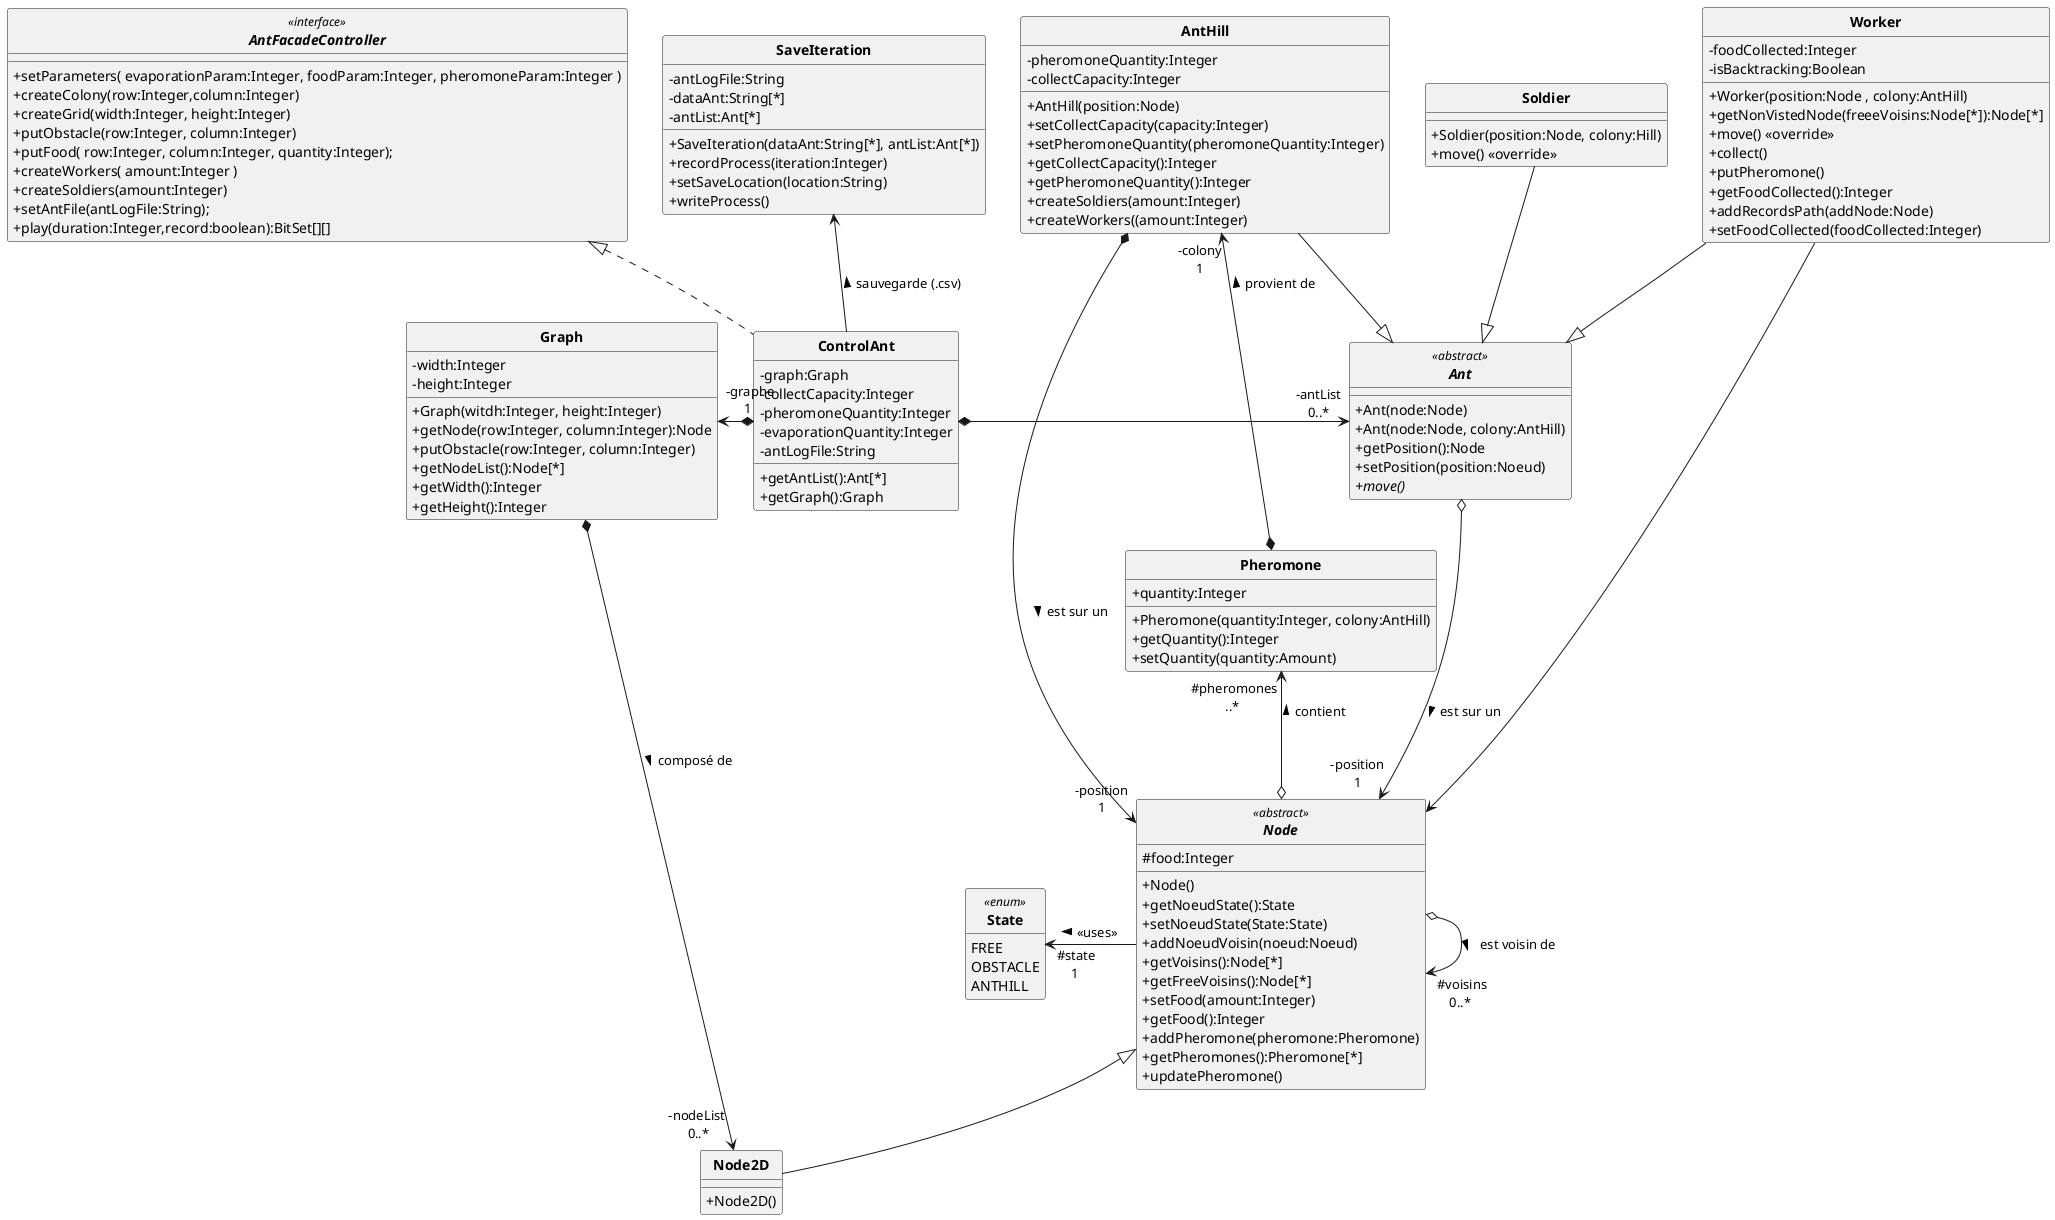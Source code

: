 @startuml
'https://plantuml.com/sequence-diagram
allow_mixing
skinparam style strictuml
skinparam classAttributeIconSize 0
skinparam circledCharacterRadius 0
skinparam circledCharacterFontSize 0
skinparam classFontStyle Bold
'autonumber
hide enum methods

'Controleur
interface AntFacadeController <<interface>> {
    +setParameters( evaporationParam:Integer, foodParam:Integer, pheromoneParam:Integer )
    +createColony(row:Integer,column:Integer)
    +createGrid(width:Integer, height:Integer)
    +putObstacle(row:Integer, column:Integer)
    +putFood( row:Integer, column:Integer, quantity:Integer);
    +createWorkers( amount:Integer )
    +createSoldiers(amount:Integer)
    +setAntFile(antLogFile:String);
    +play(duration:Integer,record:boolean):BitSet[][]
}


abstract class Node <<abstract>>{
    #food:Integer
    +Node()
    +getNoeudState():State
    +setNoeudState(State:State)
    +addNoeudVoisin(noeud:Noeud)
    +getVoisins():Node[*]
    +getFreeVoisins():Node[*]
    +setFood(amount:Integer)
    +getFood():Integer
    +addPheromone(pheromone:Pheromone)
    +getPheromones():Pheromone[*]
    +updatePheromone()
    '+compareTo(node:Node)<<override>>
}

class Node2D extends Node{
   +Node2D()
}


enum State <<enum>> {
    FREE
    OBSTACLE
    ANTHILL
}

'class Food{
'    -amount:Integer
'    +Food()
'}
class Pheromone{
    +Pheromone(quantity:Integer, colony:AntHill)
    +quantity:Integer
    +getQuantity():Integer
    +setQuantity(quantity:Amount)
}


abstract Ant <<abstract>> {
    +Ant(node:Node)
    +Ant(node:Node, colony:AntHill)
    +getPosition():Node
    +setPosition(position:Noeud)
    {abstract} +move()
}
class AntHill{
    -pheromoneQuantity:Integer
    -collectCapacity:Integer
    +AntHill(position:Node)
    +setCollectCapacity(capacity:Integer)
    +setPheromoneQuantity(pheromoneQuantity:Integer)
    +getCollectCapacity():Integer
    +getPheromoneQuantity():Integer
    +createSoldiers(amount:Integer)
    +createWorkers((amount:Integer)
}
class Soldier{
    +Soldier(position:Node, colony:Hill)
    +move() <<override>>
}

class Worker {
    -foodCollected:Integer
    -isBacktracking:Boolean
    +Worker(position:Node , colony:AntHill)
    +getNonVistedNode(freeeVoisins:Node[*]):Node[*]
    +move() <<override>>
    +collect()
    +putPheromone()
    +getFoodCollected():Integer
    +addRecordsPath(addNode:Node)
    +setFoodCollected(foodCollected:Integer)
}


class ControlAnt implements AntFacadeController{
    -graph:Graph
    -collectCapacity:Integer
    -pheromoneQuantity:Integer
    -evaporationQuantity:Integer
    -antLogFile:String
    +getAntList():Ant[*]
    +getGraph():Graph
}

class SaveIteration {
    -antLogFile:String
    -dataAnt:String[*]
    -antList:Ant[*]
    +SaveIteration(dataAnt:String[*], antList:Ant[*])
    +recordProcess(iteration:Integer)
    +setSaveLocation(location:String)
    +writeProcess()
}


class Graph{
 -width:Integer
 -height:Integer
 +Graph(witdh:Integer, height:Integer)
 +getNode(row:Integer, column:Integer):Node
 +putObstacle(row:Integer, column:Integer)
 +getNodeList():Node[*]
 +getWidth():Integer
 +getHeight():Integer
}



SaveIteration <-- ControlAnt : sauvegarde (.csv) <

Soldier --|> Ant
Worker --|> Ant
AntHill --|> Ant

Worker --> Node

ControlAnt "-graphe\n1 " *-l-> Graph
ControlAnt  *-r-> "-antList\n0..*" Ant


Graph *--> "-nodeList \n0..*" Node2D : composé de >

'historique = liste de noeud déjà passé par la fourmi
'"-position 1\n-historique 0..*"
Ant o---> "-position\n1" Node  : est sur un >
AntHill *--> "-position\n1" Node  : est sur un >
Node o-> " #voisins\n0..*"  Node  : est voisin de >

Node -l-> " #state\n1" State : <<uses>> >

'Ant *-> "-colony\n1" AntHill : provient de >
Pheromone *-u-> "-colony\n1" AntHill : provient de >
Node o-l-> " #pheromones\n..*" Pheromone : contient >


@enduml